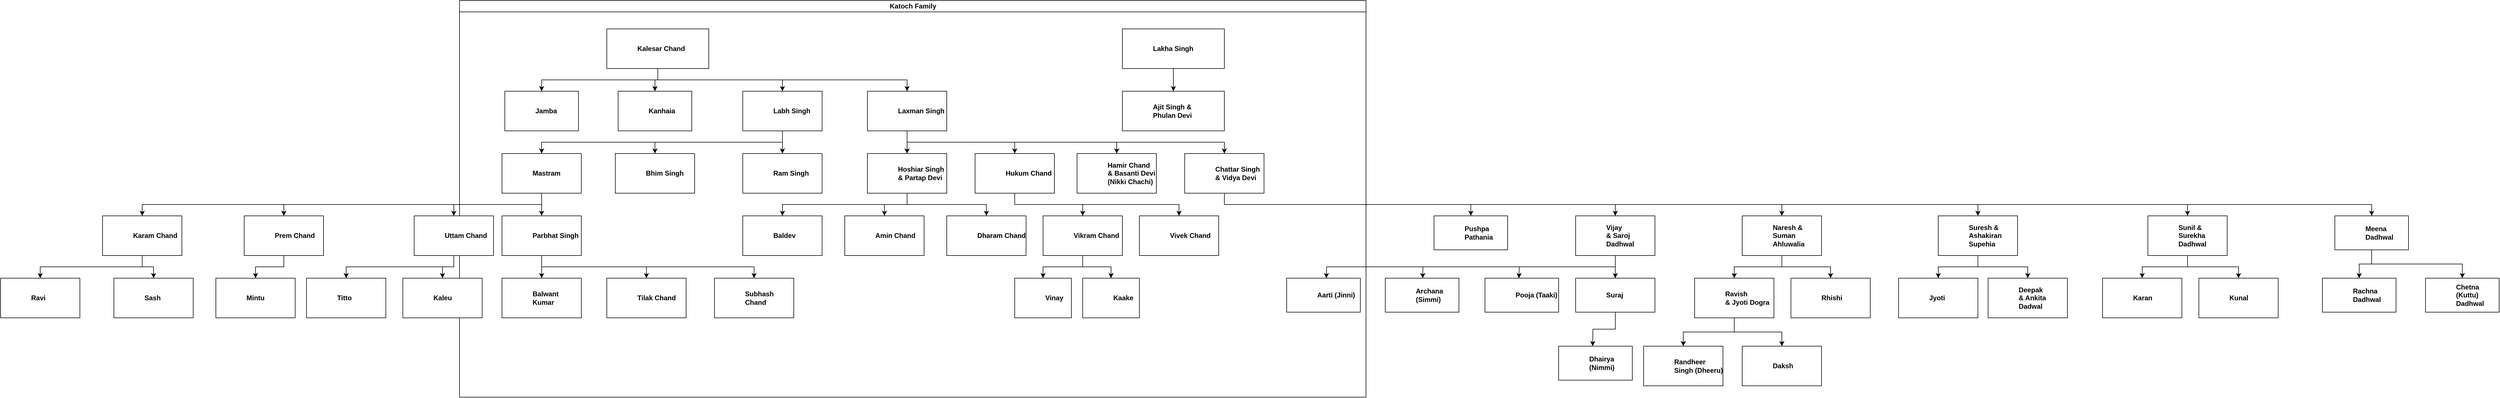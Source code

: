 <mxfile version="13.6.6" type="github">
  <diagram id="prtHgNgQTEPvFCAcTncT" name="Page-1">
    <mxGraphModel dx="1729" dy="542" grid="1" gridSize="10" guides="1" tooltips="1" connect="1" arrows="1" fold="1" page="1" pageScale="1" pageWidth="827" pageHeight="1169" background="#ffffff" math="0" shadow="0">
      <root>
        <mxCell id="0" />
        <mxCell id="1" parent="0" />
        <mxCell id="dNxyNK7c78bLwvsdeMH5-11" value="Katoch Family" style="swimlane;html=1;startSize=20;horizontal=1;containerType=tree;glass=0;" parent="1" vertex="1">
          <mxGeometry x="20" y="50" width="1600" height="700" as="geometry" />
        </mxCell>
        <mxCell id="FDAv1wYGj09VSfgf0g2c-12" style="edgeStyle=orthogonalEdgeStyle;rounded=0;orthogonalLoop=1;jettySize=auto;html=1;exitX=0.5;exitY=1;exitDx=0;exitDy=0;entryX=0.5;entryY=0;entryDx=0;entryDy=0;" parent="dNxyNK7c78bLwvsdeMH5-11" source="dNxyNK7c78bLwvsdeMH5-12" target="FDAv1wYGj09VSfgf0g2c-7" edge="1">
          <mxGeometry relative="1" as="geometry">
            <Array as="points">
              <mxPoint x="350" y="140" />
              <mxPoint x="145" y="140" />
            </Array>
          </mxGeometry>
        </mxCell>
        <mxCell id="FDAv1wYGj09VSfgf0g2c-13" style="edgeStyle=orthogonalEdgeStyle;rounded=0;orthogonalLoop=1;jettySize=auto;html=1;exitX=0.5;exitY=1;exitDx=0;exitDy=0;entryX=0.5;entryY=0;entryDx=0;entryDy=0;" parent="dNxyNK7c78bLwvsdeMH5-11" source="dNxyNK7c78bLwvsdeMH5-12" target="FDAv1wYGj09VSfgf0g2c-8" edge="1">
          <mxGeometry relative="1" as="geometry" />
        </mxCell>
        <mxCell id="FDAv1wYGj09VSfgf0g2c-14" style="edgeStyle=orthogonalEdgeStyle;rounded=0;orthogonalLoop=1;jettySize=auto;html=1;exitX=0.5;exitY=1;exitDx=0;exitDy=0;entryX=0.5;entryY=0;entryDx=0;entryDy=0;" parent="dNxyNK7c78bLwvsdeMH5-11" source="dNxyNK7c78bLwvsdeMH5-12" target="FDAv1wYGj09VSfgf0g2c-9" edge="1">
          <mxGeometry relative="1" as="geometry" />
        </mxCell>
        <mxCell id="FDAv1wYGj09VSfgf0g2c-15" style="edgeStyle=orthogonalEdgeStyle;rounded=0;orthogonalLoop=1;jettySize=auto;html=1;exitX=0.5;exitY=1;exitDx=0;exitDy=0;" parent="dNxyNK7c78bLwvsdeMH5-11" source="dNxyNK7c78bLwvsdeMH5-12" target="FDAv1wYGj09VSfgf0g2c-11" edge="1">
          <mxGeometry relative="1" as="geometry" />
        </mxCell>
        <UserObject label="Kalesar Chand" name="Evan Miller" position="CFO" location="Office 1" email="me@example.com" placeholders="1" link="https://www.draw.io" id="dNxyNK7c78bLwvsdeMH5-12">
          <mxCell style="label;image=https://cdn3.iconfinder.com/data/icons/user-avatars-1/512/users-9-2-128.png;whiteSpace=wrap;html=1;rounded=0;glass=0;treeMoving=1;treeFolding=1;" parent="dNxyNK7c78bLwvsdeMH5-11" vertex="1">
            <mxGeometry x="260" y="50" width="180" height="70" as="geometry" />
          </mxCell>
        </UserObject>
        <mxCell id="FDAv1wYGj09VSfgf0g2c-6" style="edgeStyle=orthogonalEdgeStyle;rounded=0;orthogonalLoop=1;jettySize=auto;html=1;exitX=0.5;exitY=1;exitDx=0;exitDy=0;entryX=0.5;entryY=0;entryDx=0;entryDy=0;" parent="dNxyNK7c78bLwvsdeMH5-11" source="FDAv1wYGj09VSfgf0g2c-2" target="FDAv1wYGj09VSfgf0g2c-5" edge="1">
          <mxGeometry relative="1" as="geometry" />
        </mxCell>
        <UserObject label="Lakha Singh" name="Evan Miller" position="CFO" location="Office 1" email="me@example.com" placeholders="1" link="https://www.draw.io" id="FDAv1wYGj09VSfgf0g2c-2">
          <mxCell style="label;image=https://cdn3.iconfinder.com/data/icons/user-avatars-1/512/users-9-2-128.png;whiteSpace=wrap;html=1;rounded=0;glass=0;treeMoving=1;treeFolding=1;" parent="dNxyNK7c78bLwvsdeMH5-11" vertex="1">
            <mxGeometry x="1170" y="50" width="180" height="70" as="geometry" />
          </mxCell>
        </UserObject>
        <UserObject label="Ajit Singh &amp;amp;&lt;br&gt;Phulan Devi" name="Evan Miller" position="CFO" location="Office 1" email="me@example.com" placeholders="1" link="https://www.draw.io" id="FDAv1wYGj09VSfgf0g2c-5">
          <mxCell style="label;image=https://cdn3.iconfinder.com/data/icons/user-avatars-1/512/users-9-2-128.png;whiteSpace=wrap;html=1;rounded=0;glass=0;treeMoving=1;treeFolding=1;" parent="dNxyNK7c78bLwvsdeMH5-11" vertex="1">
            <mxGeometry x="1170" y="160" width="180" height="70" as="geometry" />
          </mxCell>
        </UserObject>
        <UserObject label="Jamba" name="Evan Miller" position="CFO" location="Office 1" email="me@example.com" placeholders="1" link="https://www.draw.io" id="FDAv1wYGj09VSfgf0g2c-7">
          <mxCell style="label;image=https://cdn3.iconfinder.com/data/icons/user-avatars-1/512/users-9-2-128.png;whiteSpace=wrap;html=1;rounded=0;glass=0;treeMoving=1;treeFolding=1;" parent="dNxyNK7c78bLwvsdeMH5-11" vertex="1">
            <mxGeometry x="80" y="160" width="130" height="70" as="geometry" />
          </mxCell>
        </UserObject>
        <UserObject label="Kanhaia" name="Evan Miller" position="CFO" location="Office 1" email="me@example.com" placeholders="1" link="https://www.draw.io" id="FDAv1wYGj09VSfgf0g2c-8">
          <mxCell style="label;image=https://cdn3.iconfinder.com/data/icons/user-avatars-1/512/users-9-2-128.png;whiteSpace=wrap;html=1;rounded=0;glass=0;treeMoving=1;treeFolding=1;" parent="dNxyNK7c78bLwvsdeMH5-11" vertex="1">
            <mxGeometry x="280" y="160" width="130" height="70" as="geometry" />
          </mxCell>
        </UserObject>
        <mxCell id="FDAv1wYGj09VSfgf0g2c-19" style="edgeStyle=orthogonalEdgeStyle;rounded=0;orthogonalLoop=1;jettySize=auto;html=1;exitX=0.5;exitY=1;exitDx=0;exitDy=0;entryX=0.5;entryY=0;entryDx=0;entryDy=0;" parent="dNxyNK7c78bLwvsdeMH5-11" source="FDAv1wYGj09VSfgf0g2c-9" target="FDAv1wYGj09VSfgf0g2c-16" edge="1">
          <mxGeometry relative="1" as="geometry" />
        </mxCell>
        <mxCell id="FDAv1wYGj09VSfgf0g2c-20" style="edgeStyle=orthogonalEdgeStyle;rounded=0;orthogonalLoop=1;jettySize=auto;html=1;exitX=0.5;exitY=1;exitDx=0;exitDy=0;" parent="dNxyNK7c78bLwvsdeMH5-11" source="FDAv1wYGj09VSfgf0g2c-9" target="FDAv1wYGj09VSfgf0g2c-17" edge="1">
          <mxGeometry relative="1" as="geometry" />
        </mxCell>
        <mxCell id="FDAv1wYGj09VSfgf0g2c-21" style="edgeStyle=orthogonalEdgeStyle;rounded=0;orthogonalLoop=1;jettySize=auto;html=1;exitX=0.5;exitY=1;exitDx=0;exitDy=0;entryX=0.5;entryY=0;entryDx=0;entryDy=0;" parent="dNxyNK7c78bLwvsdeMH5-11" source="FDAv1wYGj09VSfgf0g2c-9" target="FDAv1wYGj09VSfgf0g2c-18" edge="1">
          <mxGeometry relative="1" as="geometry" />
        </mxCell>
        <UserObject label="Labh Singh" name="Evan Miller" position="CFO" location="Office 1" email="me@example.com" placeholders="1" link="https://www.draw.io" id="FDAv1wYGj09VSfgf0g2c-9">
          <mxCell style="label;image=https://cdn3.iconfinder.com/data/icons/user-avatars-1/512/users-9-2-128.png;whiteSpace=wrap;html=1;rounded=0;glass=0;treeMoving=1;treeFolding=1;" parent="dNxyNK7c78bLwvsdeMH5-11" vertex="1">
            <mxGeometry x="500" y="160" width="140" height="70" as="geometry" />
          </mxCell>
        </UserObject>
        <mxCell id="FDAv1wYGj09VSfgf0g2c-51" style="edgeStyle=orthogonalEdgeStyle;rounded=0;orthogonalLoop=1;jettySize=auto;html=1;exitX=0.5;exitY=1;exitDx=0;exitDy=0;" parent="dNxyNK7c78bLwvsdeMH5-11" source="FDAv1wYGj09VSfgf0g2c-11" target="FDAv1wYGj09VSfgf0g2c-47" edge="1">
          <mxGeometry relative="1" as="geometry" />
        </mxCell>
        <mxCell id="FDAv1wYGj09VSfgf0g2c-52" style="edgeStyle=orthogonalEdgeStyle;rounded=0;orthogonalLoop=1;jettySize=auto;html=1;exitX=0.5;exitY=1;exitDx=0;exitDy=0;entryX=0.5;entryY=0;entryDx=0;entryDy=0;" parent="dNxyNK7c78bLwvsdeMH5-11" source="FDAv1wYGj09VSfgf0g2c-11" target="FDAv1wYGj09VSfgf0g2c-48" edge="1">
          <mxGeometry relative="1" as="geometry" />
        </mxCell>
        <mxCell id="FDAv1wYGj09VSfgf0g2c-53" style="edgeStyle=orthogonalEdgeStyle;rounded=0;orthogonalLoop=1;jettySize=auto;html=1;exitX=0.5;exitY=1;exitDx=0;exitDy=0;entryX=0.5;entryY=0;entryDx=0;entryDy=0;" parent="dNxyNK7c78bLwvsdeMH5-11" source="FDAv1wYGj09VSfgf0g2c-11" target="FDAv1wYGj09VSfgf0g2c-49" edge="1">
          <mxGeometry relative="1" as="geometry" />
        </mxCell>
        <mxCell id="FDAv1wYGj09VSfgf0g2c-54" style="edgeStyle=orthogonalEdgeStyle;rounded=0;orthogonalLoop=1;jettySize=auto;html=1;exitX=0.5;exitY=1;exitDx=0;exitDy=0;entryX=0.5;entryY=0;entryDx=0;entryDy=0;" parent="dNxyNK7c78bLwvsdeMH5-11" source="FDAv1wYGj09VSfgf0g2c-11" target="FDAv1wYGj09VSfgf0g2c-50" edge="1">
          <mxGeometry relative="1" as="geometry" />
        </mxCell>
        <UserObject label="Laxman Singh" name="Evan Miller" position="CFO" location="Office 1" email="me@example.com" placeholders="1" link="https://www.draw.io" id="FDAv1wYGj09VSfgf0g2c-11">
          <mxCell style="label;image=https://cdn3.iconfinder.com/data/icons/user-avatars-1/512/users-9-2-128.png;whiteSpace=wrap;html=1;rounded=0;glass=0;treeMoving=1;treeFolding=1;" parent="dNxyNK7c78bLwvsdeMH5-11" vertex="1">
            <mxGeometry x="720" y="160" width="140" height="70" as="geometry" />
          </mxCell>
        </UserObject>
        <mxCell id="FDAv1wYGj09VSfgf0g2c-28" style="edgeStyle=orthogonalEdgeStyle;rounded=0;orthogonalLoop=1;jettySize=auto;html=1;exitX=0.5;exitY=1;exitDx=0;exitDy=0;entryX=0.5;entryY=0;entryDx=0;entryDy=0;" parent="dNxyNK7c78bLwvsdeMH5-11" source="FDAv1wYGj09VSfgf0g2c-16" target="FDAv1wYGj09VSfgf0g2c-23" edge="1">
          <mxGeometry relative="1" as="geometry" />
        </mxCell>
        <mxCell id="FDAv1wYGj09VSfgf0g2c-29" style="edgeStyle=orthogonalEdgeStyle;rounded=0;orthogonalLoop=1;jettySize=auto;html=1;exitX=0.5;exitY=1;exitDx=0;exitDy=0;entryX=0.5;entryY=0;entryDx=0;entryDy=0;" parent="dNxyNK7c78bLwvsdeMH5-11" source="FDAv1wYGj09VSfgf0g2c-16" target="FDAv1wYGj09VSfgf0g2c-25" edge="1">
          <mxGeometry relative="1" as="geometry" />
        </mxCell>
        <UserObject label="Mastram" name="Evan Miller" position="CFO" location="Office 1" email="me@example.com" placeholders="1" link="https://www.draw.io" id="FDAv1wYGj09VSfgf0g2c-16">
          <mxCell style="label;image=https://cdn3.iconfinder.com/data/icons/user-avatars-1/512/users-9-2-128.png;whiteSpace=wrap;html=1;rounded=0;glass=0;treeMoving=1;treeFolding=1;" parent="dNxyNK7c78bLwvsdeMH5-11" vertex="1">
            <mxGeometry x="75" y="270" width="140" height="70" as="geometry" />
          </mxCell>
        </UserObject>
        <UserObject label="Bhim Singh" name="Evan Miller" position="CFO" location="Office 1" email="me@example.com" placeholders="1" link="https://www.draw.io" id="FDAv1wYGj09VSfgf0g2c-17">
          <mxCell style="label;image=https://cdn3.iconfinder.com/data/icons/user-avatars-1/512/users-9-2-128.png;whiteSpace=wrap;html=1;rounded=0;glass=0;treeMoving=1;treeFolding=1;" parent="dNxyNK7c78bLwvsdeMH5-11" vertex="1">
            <mxGeometry x="275" y="270" width="140" height="70" as="geometry" />
          </mxCell>
        </UserObject>
        <UserObject label="Ram Singh" name="Evan Miller" position="CFO" location="Office 1" email="me@example.com" placeholders="1" link="https://www.draw.io" id="FDAv1wYGj09VSfgf0g2c-18">
          <mxCell style="label;image=https://cdn3.iconfinder.com/data/icons/user-avatars-1/512/users-9-2-128.png;whiteSpace=wrap;html=1;rounded=0;glass=0;treeMoving=1;treeFolding=1;" parent="dNxyNK7c78bLwvsdeMH5-11" vertex="1">
            <mxGeometry x="500" y="270" width="140" height="70" as="geometry" />
          </mxCell>
        </UserObject>
        <mxCell id="FDAv1wYGj09VSfgf0g2c-44" style="edgeStyle=orthogonalEdgeStyle;rounded=0;orthogonalLoop=1;jettySize=auto;html=1;exitX=0.5;exitY=1;exitDx=0;exitDy=0;entryX=0.5;entryY=0;entryDx=0;entryDy=0;" parent="dNxyNK7c78bLwvsdeMH5-11" source="FDAv1wYGj09VSfgf0g2c-25" target="FDAv1wYGj09VSfgf0g2c-42" edge="1">
          <mxGeometry relative="1" as="geometry" />
        </mxCell>
        <mxCell id="FDAv1wYGj09VSfgf0g2c-45" style="edgeStyle=orthogonalEdgeStyle;rounded=0;orthogonalLoop=1;jettySize=auto;html=1;exitX=0.5;exitY=1;exitDx=0;exitDy=0;entryX=0.5;entryY=0;entryDx=0;entryDy=0;" parent="dNxyNK7c78bLwvsdeMH5-11" source="FDAv1wYGj09VSfgf0g2c-25" target="FDAv1wYGj09VSfgf0g2c-41" edge="1">
          <mxGeometry relative="1" as="geometry" />
        </mxCell>
        <mxCell id="FDAv1wYGj09VSfgf0g2c-46" style="edgeStyle=orthogonalEdgeStyle;rounded=0;orthogonalLoop=1;jettySize=auto;html=1;exitX=0.5;exitY=1;exitDx=0;exitDy=0;entryX=0.5;entryY=0;entryDx=0;entryDy=0;" parent="dNxyNK7c78bLwvsdeMH5-11" source="FDAv1wYGj09VSfgf0g2c-25" target="FDAv1wYGj09VSfgf0g2c-43" edge="1">
          <mxGeometry relative="1" as="geometry" />
        </mxCell>
        <UserObject label="Parbhat Singh" name="Evan Miller" position="CFO" location="Office 1" email="me@example.com" placeholders="1" link="https://www.draw.io" id="FDAv1wYGj09VSfgf0g2c-25">
          <mxCell style="label;image=https://cdn3.iconfinder.com/data/icons/user-avatars-1/512/users-9-2-128.png;whiteSpace=wrap;html=1;rounded=0;glass=0;treeMoving=1;treeFolding=1;" parent="dNxyNK7c78bLwvsdeMH5-11" vertex="1">
            <mxGeometry x="75" y="380" width="140" height="70" as="geometry" />
          </mxCell>
        </UserObject>
        <mxCell id="FDAv1wYGj09VSfgf0g2c-40" style="edgeStyle=orthogonalEdgeStyle;rounded=0;orthogonalLoop=1;jettySize=auto;html=1;exitX=0.5;exitY=1;exitDx=0;exitDy=0;" parent="dNxyNK7c78bLwvsdeMH5-11" source="FDAv1wYGj09VSfgf0g2c-23" target="FDAv1wYGj09VSfgf0g2c-37" edge="1">
          <mxGeometry relative="1" as="geometry" />
        </mxCell>
        <UserObject label="Uttam Chand" name="Evan Miller" position="CFO" location="Office 1" email="me@example.com" placeholders="1" link="https://www.draw.io" id="FDAv1wYGj09VSfgf0g2c-23">
          <mxCell style="label;image=https://cdn3.iconfinder.com/data/icons/user-avatars-1/512/users-9-2-128.png;whiteSpace=wrap;html=1;rounded=0;glass=0;treeMoving=1;treeFolding=1;" parent="dNxyNK7c78bLwvsdeMH5-11" vertex="1">
            <mxGeometry x="-80" y="380" width="140" height="70" as="geometry" />
          </mxCell>
        </UserObject>
        <UserObject label="Kaleu" name="Evan Miller" position="CFO" location="Office 1" email="me@example.com" placeholders="1" link="https://www.draw.io" id="FDAv1wYGj09VSfgf0g2c-37">
          <mxCell style="label;image=https://cdn3.iconfinder.com/data/icons/user-avatars-1/512/users-9-2-128.png;whiteSpace=wrap;html=1;rounded=0;glass=0;treeMoving=1;treeFolding=1;" parent="dNxyNK7c78bLwvsdeMH5-11" vertex="1">
            <mxGeometry x="-100" y="490" width="140" height="70" as="geometry" />
          </mxCell>
        </UserObject>
        <UserObject label="Titto" name="Evan Miller" position="CFO" location="Office 1" email="me@example.com" placeholders="1" link="https://www.draw.io" id="FDAv1wYGj09VSfgf0g2c-38">
          <mxCell style="label;image=https://cdn3.iconfinder.com/data/icons/user-avatars-1/512/users-9-2-128.png;whiteSpace=wrap;html=1;rounded=0;glass=0;treeMoving=1;treeFolding=1;" parent="dNxyNK7c78bLwvsdeMH5-11" vertex="1">
            <mxGeometry x="-270" y="490" width="140" height="70" as="geometry" />
          </mxCell>
        </UserObject>
        <mxCell id="FDAv1wYGj09VSfgf0g2c-39" style="edgeStyle=orthogonalEdgeStyle;rounded=0;orthogonalLoop=1;jettySize=auto;html=1;exitX=0.5;exitY=1;exitDx=0;exitDy=0;entryX=0.5;entryY=0;entryDx=0;entryDy=0;" parent="dNxyNK7c78bLwvsdeMH5-11" source="FDAv1wYGj09VSfgf0g2c-23" target="FDAv1wYGj09VSfgf0g2c-38" edge="1">
          <mxGeometry relative="1" as="geometry" />
        </mxCell>
        <UserObject label="Balwant Kumar" name="Evan Miller" position="CFO" location="Office 1" email="me@example.com" placeholders="1" link="https://www.draw.io" id="FDAv1wYGj09VSfgf0g2c-42">
          <mxCell style="label;image=https://cdn3.iconfinder.com/data/icons/user-avatars-1/512/users-9-2-128.png;whiteSpace=wrap;html=1;rounded=0;glass=0;treeMoving=1;treeFolding=1;" parent="dNxyNK7c78bLwvsdeMH5-11" vertex="1">
            <mxGeometry x="75" y="490" width="140" height="70" as="geometry" />
          </mxCell>
        </UserObject>
        <UserObject label="Tilak Chand" name="Evan Miller" position="CFO" location="Office 1" email="me@example.com" placeholders="1" link="https://www.draw.io" id="FDAv1wYGj09VSfgf0g2c-41">
          <mxCell style="label;image=https://cdn3.iconfinder.com/data/icons/user-avatars-1/512/users-9-2-128.png;whiteSpace=wrap;html=1;rounded=0;glass=0;treeMoving=1;treeFolding=1;" parent="dNxyNK7c78bLwvsdeMH5-11" vertex="1">
            <mxGeometry x="260" y="490" width="140" height="70" as="geometry" />
          </mxCell>
        </UserObject>
        <UserObject label="Subhash Chand&lt;br&gt;" name="Evan Miller" position="CFO" location="Office 1" email="me@example.com" placeholders="1" link="https://www.draw.io" id="FDAv1wYGj09VSfgf0g2c-43">
          <mxCell style="label;image=https://cdn3.iconfinder.com/data/icons/user-avatars-1/512/users-9-2-128.png;whiteSpace=wrap;html=1;rounded=0;glass=0;treeMoving=1;treeFolding=1;" parent="dNxyNK7c78bLwvsdeMH5-11" vertex="1">
            <mxGeometry x="450" y="490" width="140" height="70" as="geometry" />
          </mxCell>
        </UserObject>
        <mxCell id="FDAv1wYGj09VSfgf0g2c-58" style="edgeStyle=orthogonalEdgeStyle;rounded=0;orthogonalLoop=1;jettySize=auto;html=1;exitX=0.5;exitY=1;exitDx=0;exitDy=0;entryX=0.5;entryY=0;entryDx=0;entryDy=0;" parent="dNxyNK7c78bLwvsdeMH5-11" source="FDAv1wYGj09VSfgf0g2c-47" target="FDAv1wYGj09VSfgf0g2c-57" edge="1">
          <mxGeometry relative="1" as="geometry" />
        </mxCell>
        <mxCell id="FDAv1wYGj09VSfgf0g2c-59" style="edgeStyle=orthogonalEdgeStyle;rounded=0;orthogonalLoop=1;jettySize=auto;html=1;exitX=0.5;exitY=1;exitDx=0;exitDy=0;entryX=0.5;entryY=0;entryDx=0;entryDy=0;" parent="dNxyNK7c78bLwvsdeMH5-11" source="FDAv1wYGj09VSfgf0g2c-47" target="FDAv1wYGj09VSfgf0g2c-55" edge="1">
          <mxGeometry relative="1" as="geometry" />
        </mxCell>
        <mxCell id="FDAv1wYGj09VSfgf0g2c-60" style="edgeStyle=orthogonalEdgeStyle;rounded=0;orthogonalLoop=1;jettySize=auto;html=1;exitX=0.5;exitY=1;exitDx=0;exitDy=0;entryX=0.5;entryY=0;entryDx=0;entryDy=0;" parent="dNxyNK7c78bLwvsdeMH5-11" source="FDAv1wYGj09VSfgf0g2c-47" target="FDAv1wYGj09VSfgf0g2c-56" edge="1">
          <mxGeometry relative="1" as="geometry" />
        </mxCell>
        <UserObject label="Hoshiar Singh&amp;nbsp;&lt;br&gt;&amp;amp; Partap Devi" name="Evan Miller" position="CFO" location="Office 1" email="me@example.com" placeholders="1" link="https://www.draw.io" id="FDAv1wYGj09VSfgf0g2c-47">
          <mxCell style="label;image=https://cdn3.iconfinder.com/data/icons/user-avatars-1/512/users-9-2-128.png;whiteSpace=wrap;html=1;rounded=0;glass=0;treeMoving=1;treeFolding=1;" parent="dNxyNK7c78bLwvsdeMH5-11" vertex="1">
            <mxGeometry x="720" y="270" width="140" height="70" as="geometry" />
          </mxCell>
        </UserObject>
        <mxCell id="FDAv1wYGj09VSfgf0g2c-63" style="edgeStyle=orthogonalEdgeStyle;rounded=0;orthogonalLoop=1;jettySize=auto;html=1;exitX=0.5;exitY=1;exitDx=0;exitDy=0;" parent="dNxyNK7c78bLwvsdeMH5-11" source="FDAv1wYGj09VSfgf0g2c-48" target="FDAv1wYGj09VSfgf0g2c-61" edge="1">
          <mxGeometry relative="1" as="geometry" />
        </mxCell>
        <mxCell id="FDAv1wYGj09VSfgf0g2c-64" style="edgeStyle=orthogonalEdgeStyle;rounded=0;orthogonalLoop=1;jettySize=auto;html=1;exitX=0.5;exitY=1;exitDx=0;exitDy=0;entryX=0.5;entryY=0;entryDx=0;entryDy=0;" parent="dNxyNK7c78bLwvsdeMH5-11" source="FDAv1wYGj09VSfgf0g2c-48" target="FDAv1wYGj09VSfgf0g2c-62" edge="1">
          <mxGeometry relative="1" as="geometry" />
        </mxCell>
        <UserObject label="Hukum Chand" name="Evan Miller" position="CFO" location="Office 1" email="me@example.com" placeholders="1" link="https://www.draw.io" id="FDAv1wYGj09VSfgf0g2c-48">
          <mxCell style="label;image=https://cdn3.iconfinder.com/data/icons/user-avatars-1/512/users-9-2-128.png;whiteSpace=wrap;html=1;rounded=0;glass=0;treeMoving=1;treeFolding=1;" parent="dNxyNK7c78bLwvsdeMH5-11" vertex="1">
            <mxGeometry x="910" y="270" width="140" height="70" as="geometry" />
          </mxCell>
        </UserObject>
        <UserObject label="Hamir Chand &amp;amp; Basanti Devi&lt;br&gt;(Nikki Chachi)" name="Evan Miller" position="CFO" location="Office 1" email="me@example.com" placeholders="1" link="https://www.draw.io" id="FDAv1wYGj09VSfgf0g2c-49">
          <mxCell style="label;image=https://cdn3.iconfinder.com/data/icons/user-avatars-1/512/users-9-2-128.png;whiteSpace=wrap;html=1;rounded=0;glass=0;treeMoving=1;treeFolding=1;" parent="dNxyNK7c78bLwvsdeMH5-11" vertex="1">
            <mxGeometry x="1090" y="270" width="140" height="70" as="geometry" />
          </mxCell>
        </UserObject>
        <UserObject label="Chattar Singh &amp;amp; Vidya Devi" name="Evan Miller" position="CFO" location="Office 1" email="me@example.com" placeholders="1" link="https://www.draw.io" id="FDAv1wYGj09VSfgf0g2c-50">
          <mxCell style="label;image=https://cdn3.iconfinder.com/data/icons/user-avatars-1/512/users-9-2-128.png;whiteSpace=wrap;html=1;rounded=0;glass=0;treeMoving=1;treeFolding=1;" parent="dNxyNK7c78bLwvsdeMH5-11" vertex="1">
            <mxGeometry x="1280" y="270" width="140" height="70" as="geometry" />
          </mxCell>
        </UserObject>
        <UserObject label="Amin Chand" name="Evan Miller" position="CFO" location="Office 1" email="me@example.com" placeholders="1" link="https://www.draw.io" id="FDAv1wYGj09VSfgf0g2c-55">
          <mxCell style="label;image=https://cdn3.iconfinder.com/data/icons/user-avatars-1/512/users-9-2-128.png;whiteSpace=wrap;html=1;rounded=0;glass=0;treeMoving=1;treeFolding=1;" parent="dNxyNK7c78bLwvsdeMH5-11" vertex="1">
            <mxGeometry x="680" y="380" width="140" height="70" as="geometry" />
          </mxCell>
        </UserObject>
        <UserObject label="Dharam Chand" name="Evan Miller" position="CFO" location="Office 1" email="me@example.com" placeholders="1" link="https://www.draw.io" id="FDAv1wYGj09VSfgf0g2c-56">
          <mxCell style="label;image=https://cdn3.iconfinder.com/data/icons/user-avatars-1/512/users-9-2-128.png;whiteSpace=wrap;html=1;rounded=0;glass=0;treeMoving=1;treeFolding=1;" parent="dNxyNK7c78bLwvsdeMH5-11" vertex="1">
            <mxGeometry x="860" y="380" width="140" height="70" as="geometry" />
          </mxCell>
        </UserObject>
        <UserObject label="Baldev" name="Evan Miller" position="CFO" location="Office 1" email="me@example.com" placeholders="1" link="https://www.draw.io" id="FDAv1wYGj09VSfgf0g2c-57">
          <mxCell style="label;image=https://cdn3.iconfinder.com/data/icons/user-avatars-1/512/users-9-2-128.png;whiteSpace=wrap;html=1;rounded=0;glass=0;treeMoving=1;treeFolding=1;" parent="dNxyNK7c78bLwvsdeMH5-11" vertex="1">
            <mxGeometry x="500" y="380" width="140" height="70" as="geometry" />
          </mxCell>
        </UserObject>
        <UserObject label="Vivek Chand" name="Evan Miller" position="CFO" location="Office 1" email="me@example.com" placeholders="1" link="https://www.draw.io" id="FDAv1wYGj09VSfgf0g2c-62">
          <mxCell style="label;image=https://cdn3.iconfinder.com/data/icons/user-avatars-1/512/users-9-2-128.png;whiteSpace=wrap;html=1;rounded=0;glass=0;treeMoving=1;treeFolding=1;" parent="dNxyNK7c78bLwvsdeMH5-11" vertex="1">
            <mxGeometry x="1200" y="380" width="140" height="70" as="geometry" />
          </mxCell>
        </UserObject>
        <mxCell id="HzKGmOWkD_j2Nt4-_La7-3" style="edgeStyle=orthogonalEdgeStyle;rounded=0;orthogonalLoop=1;jettySize=auto;html=1;exitX=0.5;exitY=1;exitDx=0;exitDy=0;" parent="dNxyNK7c78bLwvsdeMH5-11" source="FDAv1wYGj09VSfgf0g2c-61" target="HzKGmOWkD_j2Nt4-_La7-1" edge="1">
          <mxGeometry relative="1" as="geometry" />
        </mxCell>
        <mxCell id="HzKGmOWkD_j2Nt4-_La7-4" style="edgeStyle=orthogonalEdgeStyle;rounded=0;orthogonalLoop=1;jettySize=auto;html=1;exitX=0.5;exitY=1;exitDx=0;exitDy=0;" parent="dNxyNK7c78bLwvsdeMH5-11" source="FDAv1wYGj09VSfgf0g2c-61" target="HzKGmOWkD_j2Nt4-_La7-2" edge="1">
          <mxGeometry relative="1" as="geometry" />
        </mxCell>
        <UserObject label="Vikram Chand" name="Evan Miller" position="CFO" location="Office 1" email="me@example.com" placeholders="1" link="https://www.draw.io" id="FDAv1wYGj09VSfgf0g2c-61">
          <mxCell style="label;image=https://cdn3.iconfinder.com/data/icons/user-avatars-1/512/users-9-2-128.png;whiteSpace=wrap;html=1;rounded=0;glass=0;treeMoving=1;treeFolding=1;" parent="dNxyNK7c78bLwvsdeMH5-11" vertex="1">
            <mxGeometry x="1030" y="380" width="140" height="70" as="geometry" />
          </mxCell>
        </UserObject>
        <UserObject label="Vinay" name="Evan Miller" position="CFO" location="Office 1" email="me@example.com" placeholders="1" link="https://www.draw.io" id="HzKGmOWkD_j2Nt4-_La7-1">
          <mxCell style="label;image=https://cdn3.iconfinder.com/data/icons/user-avatars-1/512/users-9-2-128.png;whiteSpace=wrap;html=1;rounded=0;glass=0;treeMoving=1;treeFolding=1;" parent="dNxyNK7c78bLwvsdeMH5-11" vertex="1">
            <mxGeometry x="980" y="490" width="100" height="70" as="geometry" />
          </mxCell>
        </UserObject>
        <UserObject label="Kaake" name="Evan Miller" position="CFO" location="Office 1" email="me@example.com" placeholders="1" link="https://www.draw.io" id="HzKGmOWkD_j2Nt4-_La7-2">
          <mxCell style="label;image=https://cdn3.iconfinder.com/data/icons/user-avatars-1/512/users-9-2-128.png;whiteSpace=wrap;html=1;rounded=0;glass=0;treeMoving=1;treeFolding=1;" parent="dNxyNK7c78bLwvsdeMH5-11" vertex="1">
            <mxGeometry x="1100" y="490" width="100" height="70" as="geometry" />
          </mxCell>
        </UserObject>
        <UserObject label="Aarti (Jinni)" name="Tessa Valet" position="HR Director" location="Office 4" email="me@example.com" placeholders="1" id="v-k21IqNJOKj5j0Bbbg0-5">
          <mxCell style="label;image=https://cdn3.iconfinder.com/data/icons/user-avatars-1/512/users-3-128.png;whiteSpace=wrap;html=1;rounded=0;glass=0;treeFolding=1;treeMoving=1;" vertex="1" parent="dNxyNK7c78bLwvsdeMH5-11">
            <mxGeometry x="1460" y="490" width="130" height="60" as="geometry" />
          </mxCell>
        </UserObject>
        <mxCell id="FDAv1wYGj09VSfgf0g2c-33" style="edgeStyle=orthogonalEdgeStyle;rounded=0;orthogonalLoop=1;jettySize=auto;html=1;exitX=0.5;exitY=1;exitDx=0;exitDy=0;entryX=0.5;entryY=0;entryDx=0;entryDy=0;" parent="1" source="FDAv1wYGj09VSfgf0g2c-24" target="FDAv1wYGj09VSfgf0g2c-30" edge="1">
          <mxGeometry relative="1" as="geometry" />
        </mxCell>
        <mxCell id="FDAv1wYGj09VSfgf0g2c-34" style="edgeStyle=orthogonalEdgeStyle;rounded=0;orthogonalLoop=1;jettySize=auto;html=1;exitX=0.5;exitY=1;exitDx=0;exitDy=0;entryX=0.5;entryY=0;entryDx=0;entryDy=0;" parent="1" source="FDAv1wYGj09VSfgf0g2c-24" target="FDAv1wYGj09VSfgf0g2c-31" edge="1">
          <mxGeometry relative="1" as="geometry" />
        </mxCell>
        <UserObject label="Karam Chand" name="Evan Miller" position="CFO" location="Office 1" email="me@example.com" placeholders="1" link="https://www.draw.io" id="FDAv1wYGj09VSfgf0g2c-24">
          <mxCell style="label;image=https://cdn3.iconfinder.com/data/icons/user-avatars-1/512/users-9-2-128.png;whiteSpace=wrap;html=1;rounded=0;glass=0;treeMoving=1;treeFolding=1;" parent="1" vertex="1">
            <mxGeometry x="-610" y="430" width="140" height="70" as="geometry" />
          </mxCell>
        </UserObject>
        <mxCell id="FDAv1wYGj09VSfgf0g2c-36" style="edgeStyle=orthogonalEdgeStyle;rounded=0;orthogonalLoop=1;jettySize=auto;html=1;exitX=0.5;exitY=1;exitDx=0;exitDy=0;entryX=0.5;entryY=0;entryDx=0;entryDy=0;" parent="1" source="FDAv1wYGj09VSfgf0g2c-22" target="FDAv1wYGj09VSfgf0g2c-35" edge="1">
          <mxGeometry relative="1" as="geometry" />
        </mxCell>
        <UserObject label="Prem Chand" name="Evan Miller" position="CFO" location="Office 1" email="me@example.com" placeholders="1" link="https://www.draw.io" id="FDAv1wYGj09VSfgf0g2c-22">
          <mxCell style="label;image=https://cdn3.iconfinder.com/data/icons/user-avatars-1/512/users-9-2-128.png;whiteSpace=wrap;html=1;rounded=0;glass=0;treeMoving=1;treeFolding=1;" parent="1" vertex="1">
            <mxGeometry x="-360" y="430" width="140" height="70" as="geometry" />
          </mxCell>
        </UserObject>
        <mxCell id="FDAv1wYGj09VSfgf0g2c-26" style="edgeStyle=orthogonalEdgeStyle;rounded=0;orthogonalLoop=1;jettySize=auto;html=1;exitX=0.5;exitY=1;exitDx=0;exitDy=0;entryX=0.5;entryY=0;entryDx=0;entryDy=0;" parent="1" source="FDAv1wYGj09VSfgf0g2c-16" target="FDAv1wYGj09VSfgf0g2c-24" edge="1">
          <mxGeometry relative="1" as="geometry" />
        </mxCell>
        <mxCell id="FDAv1wYGj09VSfgf0g2c-27" style="edgeStyle=orthogonalEdgeStyle;rounded=0;orthogonalLoop=1;jettySize=auto;html=1;exitX=0.5;exitY=1;exitDx=0;exitDy=0;" parent="1" source="FDAv1wYGj09VSfgf0g2c-16" target="FDAv1wYGj09VSfgf0g2c-22" edge="1">
          <mxGeometry relative="1" as="geometry" />
        </mxCell>
        <UserObject label="Ravi" name="Evan Miller" position="CFO" location="Office 1" email="me@example.com" placeholders="1" link="https://www.draw.io" id="FDAv1wYGj09VSfgf0g2c-30">
          <mxCell style="label;image=https://cdn3.iconfinder.com/data/icons/user-avatars-1/512/users-9-2-128.png;whiteSpace=wrap;html=1;rounded=0;glass=0;treeMoving=1;treeFolding=1;" parent="1" vertex="1">
            <mxGeometry x="-790" y="540" width="140" height="70" as="geometry" />
          </mxCell>
        </UserObject>
        <UserObject label="Sash" name="Evan Miller" position="CFO" location="Office 1" email="me@example.com" placeholders="1" link="https://www.draw.io" id="FDAv1wYGj09VSfgf0g2c-31">
          <mxCell style="label;image=https://cdn3.iconfinder.com/data/icons/user-avatars-1/512/users-9-2-128.png;whiteSpace=wrap;html=1;rounded=0;glass=0;treeMoving=1;treeFolding=1;" parent="1" vertex="1">
            <mxGeometry x="-590" y="540" width="140" height="70" as="geometry" />
          </mxCell>
        </UserObject>
        <UserObject label="Mintu" name="Evan Miller" position="CFO" location="Office 1" email="me@example.com" placeholders="1" link="https://www.draw.io" id="FDAv1wYGj09VSfgf0g2c-35">
          <mxCell style="label;image=https://cdn3.iconfinder.com/data/icons/user-avatars-1/512/users-9-2-128.png;whiteSpace=wrap;html=1;rounded=0;glass=0;treeMoving=1;treeFolding=1;" parent="1" vertex="1">
            <mxGeometry x="-410" y="540" width="140" height="70" as="geometry" />
          </mxCell>
        </UserObject>
        <mxCell id="FDAv1wYGj09VSfgf0g2c-77" style="edgeStyle=orthogonalEdgeStyle;rounded=0;orthogonalLoop=1;jettySize=auto;html=1;exitX=0.5;exitY=1;exitDx=0;exitDy=0;entryX=0.5;entryY=0;entryDx=0;entryDy=0;" parent="1" source="FDAv1wYGj09VSfgf0g2c-66" target="FDAv1wYGj09VSfgf0g2c-75" edge="1">
          <mxGeometry relative="1" as="geometry" />
        </mxCell>
        <mxCell id="FDAv1wYGj09VSfgf0g2c-78" style="edgeStyle=orthogonalEdgeStyle;rounded=0;orthogonalLoop=1;jettySize=auto;html=1;exitX=0.5;exitY=1;exitDx=0;exitDy=0;entryX=0.5;entryY=0;entryDx=0;entryDy=0;" parent="1" source="FDAv1wYGj09VSfgf0g2c-66" target="FDAv1wYGj09VSfgf0g2c-76" edge="1">
          <mxGeometry relative="1" as="geometry" />
        </mxCell>
        <UserObject label="Naresh &amp;amp; Suman Ahluwalia" name="Evan Miller" position="CFO" location="Office 1" email="me@example.com" placeholders="1" link="https://www.draw.io" id="FDAv1wYGj09VSfgf0g2c-66">
          <mxCell style="label;image=https://cdn3.iconfinder.com/data/icons/user-avatars-1/512/users-9-2-128.png;whiteSpace=wrap;html=1;rounded=0;glass=0;treeMoving=1;treeFolding=1;" parent="1" vertex="1">
            <mxGeometry x="2284" y="430" width="140" height="70" as="geometry" />
          </mxCell>
        </UserObject>
        <mxCell id="FDAv1wYGj09VSfgf0g2c-80" style="edgeStyle=orthogonalEdgeStyle;rounded=0;orthogonalLoop=1;jettySize=auto;html=1;exitX=0.5;exitY=1;exitDx=0;exitDy=0;" parent="1" source="FDAv1wYGj09VSfgf0g2c-67" target="FDAv1wYGj09VSfgf0g2c-79" edge="1">
          <mxGeometry relative="1" as="geometry" />
        </mxCell>
        <mxCell id="XSg1hj3AllWsoq1Lbodw-8" style="edgeStyle=orthogonalEdgeStyle;rounded=0;orthogonalLoop=1;jettySize=auto;html=1;exitX=0.5;exitY=1;exitDx=0;exitDy=0;entryX=0.5;entryY=0;entryDx=0;entryDy=0;" parent="1" source="FDAv1wYGj09VSfgf0g2c-67" target="XSg1hj3AllWsoq1Lbodw-7" edge="1">
          <mxGeometry relative="1" as="geometry" />
        </mxCell>
        <UserObject label="Suresh &amp;amp; Ashakiran Supehia" name="Evan Miller" position="CFO" location="Office 1" email="me@example.com" placeholders="1" link="https://www.draw.io" id="FDAv1wYGj09VSfgf0g2c-67">
          <mxCell style="label;image=https://cdn3.iconfinder.com/data/icons/user-avatars-1/512/users-9-2-128.png;whiteSpace=wrap;html=1;rounded=0;glass=0;treeMoving=1;treeFolding=1;" parent="1" vertex="1">
            <mxGeometry x="2630" y="430" width="140" height="70" as="geometry" />
          </mxCell>
        </UserObject>
        <mxCell id="FDAv1wYGj09VSfgf0g2c-83" style="edgeStyle=orthogonalEdgeStyle;rounded=0;orthogonalLoop=1;jettySize=auto;html=1;exitX=0.5;exitY=1;exitDx=0;exitDy=0;entryX=0.5;entryY=0;entryDx=0;entryDy=0;" parent="1" source="FDAv1wYGj09VSfgf0g2c-68" target="FDAv1wYGj09VSfgf0g2c-81" edge="1">
          <mxGeometry relative="1" as="geometry" />
        </mxCell>
        <mxCell id="FDAv1wYGj09VSfgf0g2c-84" style="edgeStyle=orthogonalEdgeStyle;rounded=0;orthogonalLoop=1;jettySize=auto;html=1;exitX=0.5;exitY=1;exitDx=0;exitDy=0;entryX=0.5;entryY=0;entryDx=0;entryDy=0;" parent="1" source="FDAv1wYGj09VSfgf0g2c-68" target="FDAv1wYGj09VSfgf0g2c-82" edge="1">
          <mxGeometry relative="1" as="geometry" />
        </mxCell>
        <UserObject label="Sunil &amp;amp; Surekha Dadhwal" name="Evan Miller" position="CFO" location="Office 1" email="me@example.com" placeholders="1" link="https://www.draw.io" id="FDAv1wYGj09VSfgf0g2c-68">
          <mxCell style="label;image=https://cdn3.iconfinder.com/data/icons/user-avatars-1/512/users-9-2-128.png;whiteSpace=wrap;html=1;rounded=0;glass=0;treeMoving=1;treeFolding=1;" parent="1" vertex="1">
            <mxGeometry x="3000" y="430" width="140" height="70" as="geometry" />
          </mxCell>
        </UserObject>
        <mxCell id="FDAv1wYGj09VSfgf0g2c-70" style="edgeStyle=orthogonalEdgeStyle;rounded=0;orthogonalLoop=1;jettySize=auto;html=1;exitX=0.5;exitY=1;exitDx=0;exitDy=0;entryX=0.5;entryY=0;entryDx=0;entryDy=0;" parent="1" source="FDAv1wYGj09VSfgf0g2c-50" target="FDAv1wYGj09VSfgf0g2c-66" edge="1">
          <mxGeometry relative="1" as="geometry" />
        </mxCell>
        <mxCell id="FDAv1wYGj09VSfgf0g2c-71" style="edgeStyle=orthogonalEdgeStyle;rounded=0;orthogonalLoop=1;jettySize=auto;html=1;exitX=0.5;exitY=1;exitDx=0;exitDy=0;entryX=0.5;entryY=0;entryDx=0;entryDy=0;" parent="1" source="FDAv1wYGj09VSfgf0g2c-50" target="FDAv1wYGj09VSfgf0g2c-67" edge="1">
          <mxGeometry relative="1" as="geometry" />
        </mxCell>
        <mxCell id="FDAv1wYGj09VSfgf0g2c-72" style="edgeStyle=orthogonalEdgeStyle;rounded=0;orthogonalLoop=1;jettySize=auto;html=1;exitX=0.5;exitY=1;exitDx=0;exitDy=0;" parent="1" source="FDAv1wYGj09VSfgf0g2c-50" target="FDAv1wYGj09VSfgf0g2c-68" edge="1">
          <mxGeometry relative="1" as="geometry" />
        </mxCell>
        <mxCell id="PNdnlQ45VLWfDiPoii1j-3" style="edgeStyle=orthogonalEdgeStyle;rounded=0;orthogonalLoop=1;jettySize=auto;html=1;exitX=0.5;exitY=1;exitDx=0;exitDy=0;entryX=0.5;entryY=0;entryDx=0;entryDy=0;" parent="1" source="FDAv1wYGj09VSfgf0g2c-75" target="PNdnlQ45VLWfDiPoii1j-1" edge="1">
          <mxGeometry relative="1" as="geometry" />
        </mxCell>
        <mxCell id="PNdnlQ45VLWfDiPoii1j-4" style="edgeStyle=orthogonalEdgeStyle;rounded=0;orthogonalLoop=1;jettySize=auto;html=1;exitX=0.5;exitY=1;exitDx=0;exitDy=0;entryX=0.5;entryY=0;entryDx=0;entryDy=0;" parent="1" source="FDAv1wYGj09VSfgf0g2c-75" target="PNdnlQ45VLWfDiPoii1j-2" edge="1">
          <mxGeometry relative="1" as="geometry" />
        </mxCell>
        <UserObject label="Ravish &lt;br&gt;&amp;amp; Jyoti Dogra" name="Evan Miller" position="CFO" location="Office 1" email="me@example.com" placeholders="1" link="https://www.draw.io" id="FDAv1wYGj09VSfgf0g2c-75">
          <mxCell style="label;image=https://cdn3.iconfinder.com/data/icons/user-avatars-1/512/users-9-2-128.png;whiteSpace=wrap;html=1;rounded=0;glass=0;treeMoving=1;treeFolding=1;" parent="1" vertex="1">
            <mxGeometry x="2200" y="540" width="140" height="70" as="geometry" />
          </mxCell>
        </UserObject>
        <UserObject label="Rhishi" name="Evan Miller" position="CFO" location="Office 1" email="me@example.com" placeholders="1" link="https://www.draw.io" id="FDAv1wYGj09VSfgf0g2c-76">
          <mxCell style="label;image=https://cdn3.iconfinder.com/data/icons/user-avatars-1/512/users-9-2-128.png;whiteSpace=wrap;html=1;rounded=0;glass=0;treeMoving=1;treeFolding=1;" parent="1" vertex="1">
            <mxGeometry x="2370" y="540" width="140" height="70" as="geometry" />
          </mxCell>
        </UserObject>
        <UserObject label="Deepak&amp;nbsp;&lt;br&gt;&amp;amp; Ankita Dadwal" name="Evan Miller" position="CFO" location="Office 1" email="me@example.com" placeholders="1" link="https://www.draw.io" id="FDAv1wYGj09VSfgf0g2c-79">
          <mxCell style="label;image=https://cdn3.iconfinder.com/data/icons/user-avatars-1/512/users-9-2-128.png;whiteSpace=wrap;html=1;rounded=0;glass=0;treeMoving=1;treeFolding=1;" parent="1" vertex="1">
            <mxGeometry x="2718" y="540" width="140" height="70" as="geometry" />
          </mxCell>
        </UserObject>
        <UserObject label="Karan" name="Evan Miller" position="CFO" location="Office 1" email="me@example.com" placeholders="1" link="https://www.draw.io" id="FDAv1wYGj09VSfgf0g2c-81">
          <mxCell style="label;image=https://cdn3.iconfinder.com/data/icons/user-avatars-1/512/users-9-2-128.png;whiteSpace=wrap;html=1;rounded=0;glass=0;treeMoving=1;treeFolding=1;" parent="1" vertex="1">
            <mxGeometry x="2920" y="540" width="140" height="70" as="geometry" />
          </mxCell>
        </UserObject>
        <UserObject label="Kunal" name="Evan Miller" position="CFO" location="Office 1" email="me@example.com" placeholders="1" link="https://www.draw.io" id="FDAv1wYGj09VSfgf0g2c-82">
          <mxCell style="label;image=https://cdn3.iconfinder.com/data/icons/user-avatars-1/512/users-9-2-128.png;whiteSpace=wrap;html=1;rounded=0;glass=0;treeMoving=1;treeFolding=1;" parent="1" vertex="1">
            <mxGeometry x="3090" y="540" width="140" height="70" as="geometry" />
          </mxCell>
        </UserObject>
        <UserObject label="Jyoti" name="Evan Miller" position="CFO" location="Office 1" email="me@example.com" placeholders="1" link="https://www.draw.io" id="XSg1hj3AllWsoq1Lbodw-7">
          <mxCell style="label;image=https://cdn3.iconfinder.com/data/icons/user-avatars-1/512/users-9-2-128.png;whiteSpace=wrap;html=1;rounded=0;glass=0;treeMoving=1;treeFolding=1;" parent="1" vertex="1">
            <mxGeometry x="2560" y="540" width="140" height="70" as="geometry" />
          </mxCell>
        </UserObject>
        <UserObject label="Vijay &lt;br&gt;&amp;amp; Saroj Dadhwal" name="Evan Miller" position="CFO" location="Office 1" email="me@example.com" placeholders="1" link="https://www.draw.io" id="FDAv1wYGj09VSfgf0g2c-65">
          <mxCell style="label;image=https://cdn3.iconfinder.com/data/icons/user-avatars-1/512/users-9-2-128.png;whiteSpace=wrap;html=1;rounded=0;glass=0;treeMoving=1;treeFolding=1;" parent="1" vertex="1">
            <mxGeometry x="1990" y="430" width="140" height="70" as="geometry" />
          </mxCell>
        </UserObject>
        <mxCell id="v-k21IqNJOKj5j0Bbbg0-4" style="edgeStyle=orthogonalEdgeStyle;rounded=0;orthogonalLoop=1;jettySize=auto;html=1;exitX=0.5;exitY=1;exitDx=0;exitDy=0;entryX=0.5;entryY=0;entryDx=0;entryDy=0;" edge="1" parent="1" source="FDAv1wYGj09VSfgf0g2c-73">
          <mxGeometry relative="1" as="geometry">
            <mxPoint x="2020" y="660" as="targetPoint" />
          </mxGeometry>
        </mxCell>
        <UserObject label="Suraj" name="Evan Miller" position="CFO" location="Office 1" email="me@example.com" placeholders="1" link="https://www.draw.io" id="FDAv1wYGj09VSfgf0g2c-73">
          <mxCell style="label;image=https://cdn3.iconfinder.com/data/icons/user-avatars-1/512/users-9-2-128.png;whiteSpace=wrap;html=1;rounded=0;glass=0;treeMoving=1;treeFolding=1;" parent="1" vertex="1">
            <mxGeometry x="1990" y="540" width="140" height="60" as="geometry" />
          </mxCell>
        </UserObject>
        <mxCell id="FDAv1wYGj09VSfgf0g2c-69" style="edgeStyle=orthogonalEdgeStyle;rounded=0;orthogonalLoop=1;jettySize=auto;html=1;exitX=0.5;exitY=1;exitDx=0;exitDy=0;entryX=0.5;entryY=0;entryDx=0;entryDy=0;" parent="1" source="FDAv1wYGj09VSfgf0g2c-50" target="FDAv1wYGj09VSfgf0g2c-65" edge="1">
          <mxGeometry relative="1" as="geometry" />
        </mxCell>
        <mxCell id="FDAv1wYGj09VSfgf0g2c-74" style="edgeStyle=orthogonalEdgeStyle;rounded=0;orthogonalLoop=1;jettySize=auto;html=1;exitX=0.5;exitY=1;exitDx=0;exitDy=0;entryX=0.5;entryY=0;entryDx=0;entryDy=0;" parent="1" source="FDAv1wYGj09VSfgf0g2c-65" target="FDAv1wYGj09VSfgf0g2c-73" edge="1">
          <mxGeometry relative="1" as="geometry" />
        </mxCell>
        <mxCell id="XSg1hj3AllWsoq1Lbodw-4" style="edgeStyle=orthogonalEdgeStyle;rounded=0;orthogonalLoop=1;jettySize=auto;html=1;exitX=0.5;exitY=1;exitDx=0;exitDy=0;" parent="1" source="FDAv1wYGj09VSfgf0g2c-65" edge="1">
          <mxGeometry relative="1" as="geometry">
            <mxPoint x="1550" y="540" as="targetPoint" />
          </mxGeometry>
        </mxCell>
        <mxCell id="XSg1hj3AllWsoq1Lbodw-5" style="edgeStyle=orthogonalEdgeStyle;rounded=0;orthogonalLoop=1;jettySize=auto;html=1;exitX=0.5;exitY=1;exitDx=0;exitDy=0;" parent="1" source="FDAv1wYGj09VSfgf0g2c-65" edge="1">
          <mxGeometry relative="1" as="geometry">
            <mxPoint x="1720" y="540" as="targetPoint" />
          </mxGeometry>
        </mxCell>
        <mxCell id="XSg1hj3AllWsoq1Lbodw-6" style="edgeStyle=orthogonalEdgeStyle;rounded=0;orthogonalLoop=1;jettySize=auto;html=1;exitX=0.5;exitY=1;exitDx=0;exitDy=0;" parent="1" source="FDAv1wYGj09VSfgf0g2c-65" edge="1">
          <mxGeometry relative="1" as="geometry">
            <mxPoint x="1890" y="540" as="targetPoint" />
          </mxGeometry>
        </mxCell>
        <UserObject label="Randheer Singh (Dheeru)" name="Evan Miller" position="CFO" location="Office 1" email="me@example.com" placeholders="1" link="https://www.draw.io" id="PNdnlQ45VLWfDiPoii1j-1">
          <mxCell style="label;image=https://cdn3.iconfinder.com/data/icons/user-avatars-1/512/users-9-2-128.png;whiteSpace=wrap;html=1;rounded=0;glass=0;treeMoving=1;treeFolding=1;" parent="1" vertex="1">
            <mxGeometry x="2110" y="660" width="140" height="70" as="geometry" />
          </mxCell>
        </UserObject>
        <UserObject label="Daksh" name="Evan Miller" position="CFO" location="Office 1" email="me@example.com" placeholders="1" link="https://www.draw.io" id="PNdnlQ45VLWfDiPoii1j-2">
          <mxCell style="label;image=https://cdn3.iconfinder.com/data/icons/user-avatars-1/512/users-9-2-128.png;whiteSpace=wrap;html=1;rounded=0;glass=0;treeMoving=1;treeFolding=1;" parent="1" vertex="1">
            <mxGeometry x="2284" y="660" width="140" height="70" as="geometry" />
          </mxCell>
        </UserObject>
        <UserObject label="Archana (Simmi)" name="Tessa Valet" position="HR Director" location="Office 4" email="me@example.com" placeholders="1" id="v-k21IqNJOKj5j0Bbbg0-7">
          <mxCell style="label;image=https://cdn3.iconfinder.com/data/icons/user-avatars-1/512/users-3-128.png;whiteSpace=wrap;html=1;rounded=0;glass=0;treeFolding=1;treeMoving=1;" vertex="1" parent="1">
            <mxGeometry x="1654" y="540" width="130" height="60" as="geometry" />
          </mxCell>
        </UserObject>
        <UserObject label="Pooja (Taaki)" name="Tessa Valet" position="HR Director" location="Office 4" email="me@example.com" placeholders="1" id="v-k21IqNJOKj5j0Bbbg0-8">
          <mxCell style="label;image=https://cdn3.iconfinder.com/data/icons/user-avatars-1/512/users-3-128.png;whiteSpace=wrap;html=1;rounded=0;glass=0;treeFolding=1;treeMoving=1;" vertex="1" parent="1">
            <mxGeometry x="1830" y="540" width="130" height="60" as="geometry" />
          </mxCell>
        </UserObject>
        <UserObject label="Dhairya (Nimmi)" name="Tessa Valet" position="HR Director" location="Office 4" email="me@example.com" placeholders="1" id="v-k21IqNJOKj5j0Bbbg0-9">
          <mxCell style="label;image=https://cdn3.iconfinder.com/data/icons/user-avatars-1/512/users-3-128.png;whiteSpace=wrap;html=1;rounded=0;glass=0;treeFolding=1;treeMoving=1;" vertex="1" parent="1">
            <mxGeometry x="1960" y="660" width="130" height="60" as="geometry" />
          </mxCell>
        </UserObject>
        <UserObject label="Pushpa Pathania" name="Tessa Valet" position="HR Director" location="Office 4" email="me@example.com" placeholders="1" id="v-k21IqNJOKj5j0Bbbg0-10">
          <mxCell style="label;image=https://cdn3.iconfinder.com/data/icons/user-avatars-1/512/users-3-128.png;whiteSpace=wrap;html=1;rounded=0;glass=0;treeFolding=1;treeMoving=1;" vertex="1" parent="1">
            <mxGeometry x="1740" y="430" width="130" height="60" as="geometry" />
          </mxCell>
        </UserObject>
        <mxCell id="v-k21IqNJOKj5j0Bbbg0-11" style="edgeStyle=orthogonalEdgeStyle;rounded=0;orthogonalLoop=1;jettySize=auto;html=1;exitX=0.5;exitY=1;exitDx=0;exitDy=0;entryX=0.5;entryY=0;entryDx=0;entryDy=0;" edge="1" parent="1" source="FDAv1wYGj09VSfgf0g2c-50" target="v-k21IqNJOKj5j0Bbbg0-10">
          <mxGeometry relative="1" as="geometry" />
        </mxCell>
        <mxCell id="v-k21IqNJOKj5j0Bbbg0-15" style="edgeStyle=orthogonalEdgeStyle;rounded=0;orthogonalLoop=1;jettySize=auto;html=1;exitX=0.5;exitY=1;exitDx=0;exitDy=0;" edge="1" parent="1" source="v-k21IqNJOKj5j0Bbbg0-12" target="v-k21IqNJOKj5j0Bbbg0-13">
          <mxGeometry relative="1" as="geometry" />
        </mxCell>
        <mxCell id="v-k21IqNJOKj5j0Bbbg0-16" style="edgeStyle=orthogonalEdgeStyle;rounded=0;orthogonalLoop=1;jettySize=auto;html=1;exitX=0.5;exitY=1;exitDx=0;exitDy=0;entryX=0.5;entryY=0;entryDx=0;entryDy=0;" edge="1" parent="1" source="v-k21IqNJOKj5j0Bbbg0-12" target="v-k21IqNJOKj5j0Bbbg0-14">
          <mxGeometry relative="1" as="geometry" />
        </mxCell>
        <UserObject label="Meena Dadhwal" name="Tessa Valet" position="HR Director" location="Office 4" email="me@example.com" placeholders="1" id="v-k21IqNJOKj5j0Bbbg0-12">
          <mxCell style="label;image=https://cdn3.iconfinder.com/data/icons/user-avatars-1/512/users-3-128.png;whiteSpace=wrap;html=1;rounded=0;glass=0;treeFolding=1;treeMoving=1;" vertex="1" parent="1">
            <mxGeometry x="3330" y="430" width="130" height="60" as="geometry" />
          </mxCell>
        </UserObject>
        <UserObject label="Rachna Dadhwal" name="Tessa Valet" position="HR Director" location="Office 4" email="me@example.com" placeholders="1" id="v-k21IqNJOKj5j0Bbbg0-13">
          <mxCell style="label;image=https://cdn3.iconfinder.com/data/icons/user-avatars-1/512/users-3-128.png;whiteSpace=wrap;html=1;rounded=0;glass=0;treeFolding=1;treeMoving=1;" vertex="1" parent="1">
            <mxGeometry x="3308" y="540" width="130" height="60" as="geometry" />
          </mxCell>
        </UserObject>
        <UserObject label="Chetna (Kuttu) Dadhwal" name="Tessa Valet" position="HR Director" location="Office 4" email="me@example.com" placeholders="1" id="v-k21IqNJOKj5j0Bbbg0-14">
          <mxCell style="label;image=https://cdn3.iconfinder.com/data/icons/user-avatars-1/512/users-3-128.png;whiteSpace=wrap;html=1;rounded=0;glass=0;treeFolding=1;treeMoving=1;" vertex="1" parent="1">
            <mxGeometry x="3490" y="540" width="130" height="60" as="geometry" />
          </mxCell>
        </UserObject>
        <mxCell id="v-k21IqNJOKj5j0Bbbg0-17" style="edgeStyle=orthogonalEdgeStyle;rounded=0;orthogonalLoop=1;jettySize=auto;html=1;exitX=0.5;exitY=1;exitDx=0;exitDy=0;entryX=0.5;entryY=0;entryDx=0;entryDy=0;" edge="1" parent="1" source="FDAv1wYGj09VSfgf0g2c-50" target="v-k21IqNJOKj5j0Bbbg0-12">
          <mxGeometry relative="1" as="geometry" />
        </mxCell>
      </root>
    </mxGraphModel>
  </diagram>
</mxfile>
